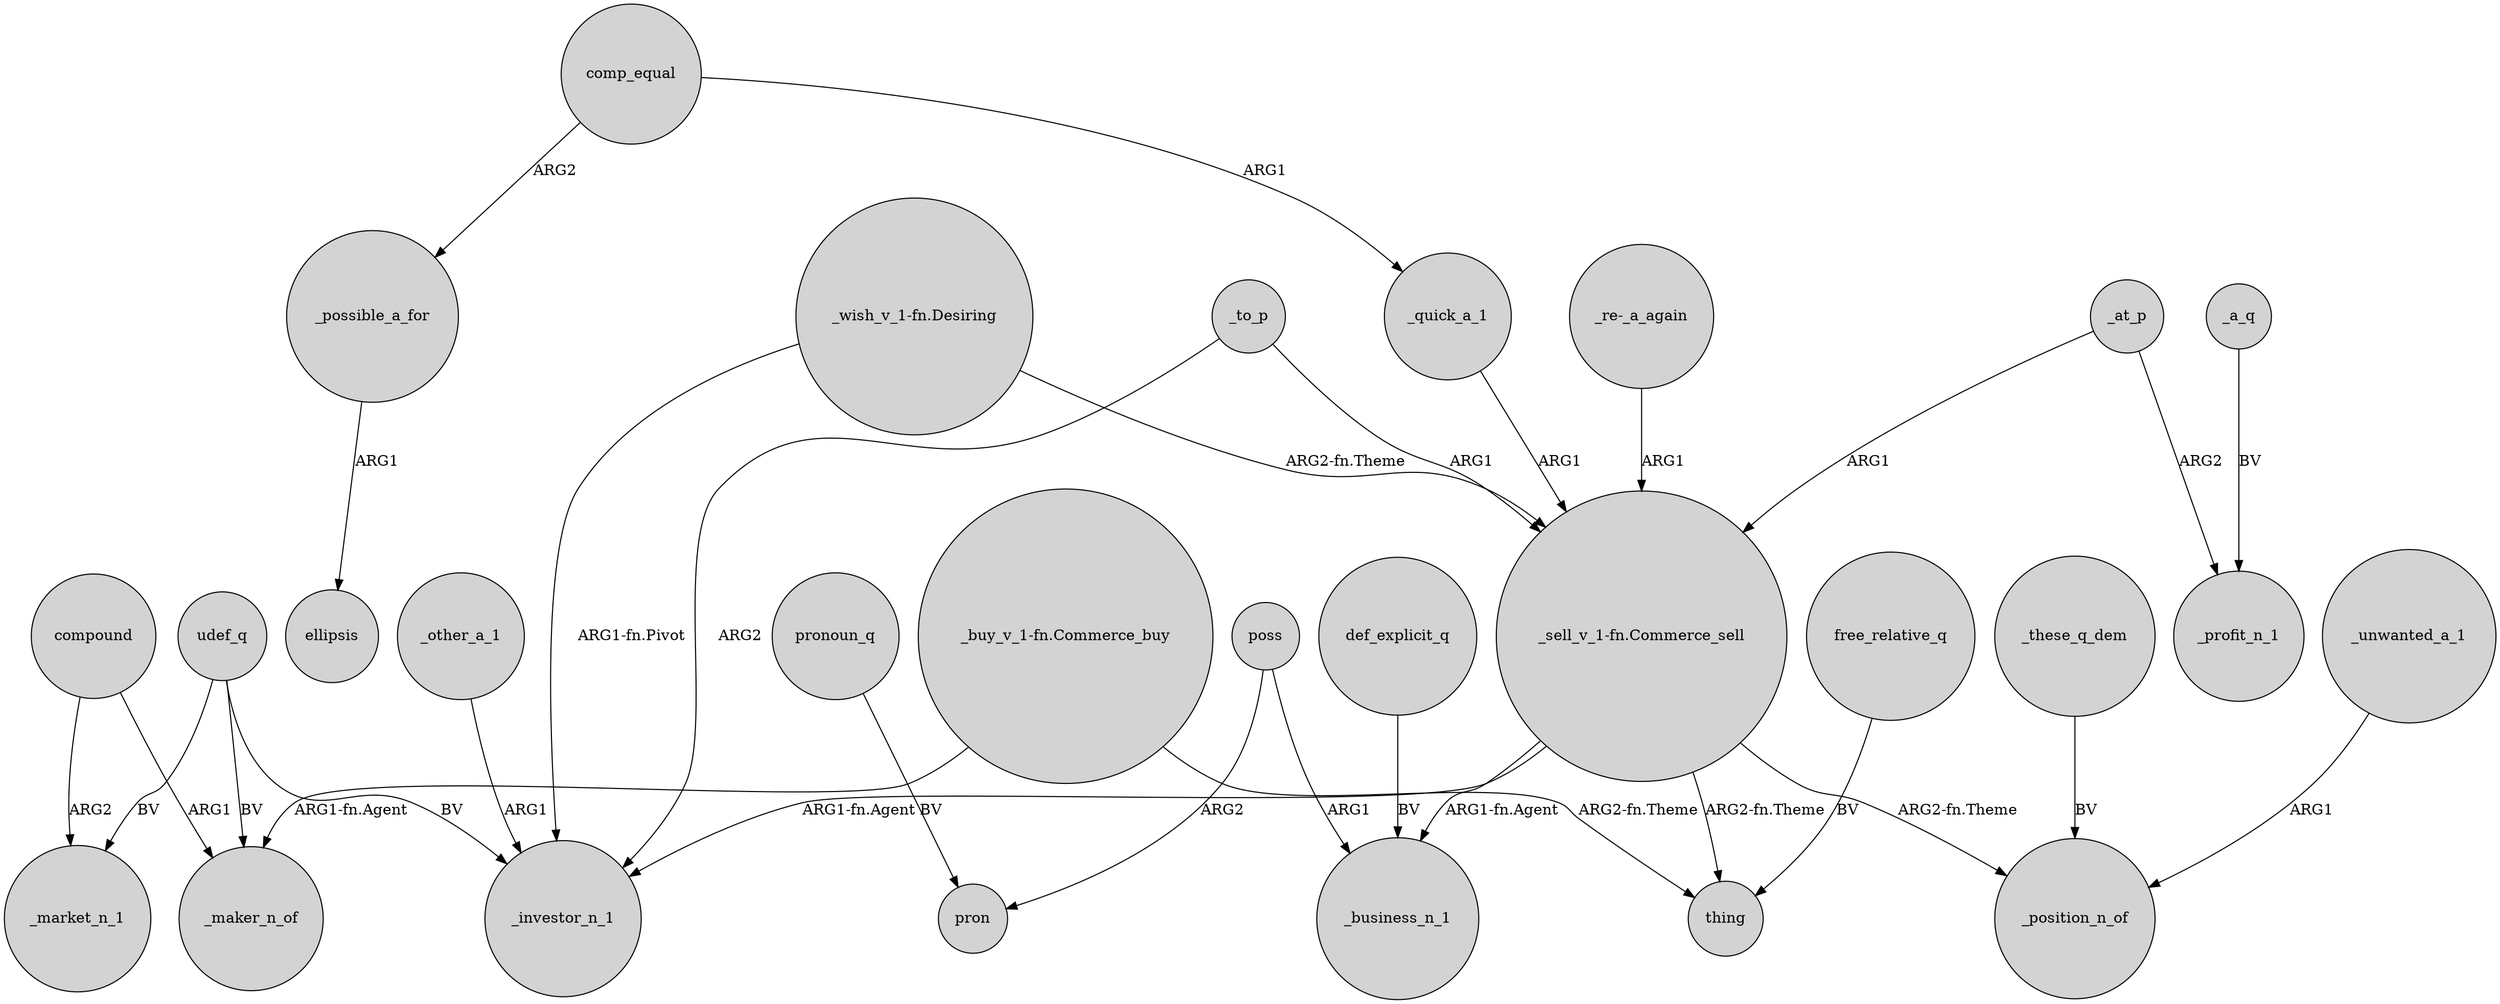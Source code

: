 digraph {
	node [shape=circle style=filled]
	compound -> _market_n_1 [label=ARG2]
	_other_a_1 -> _investor_n_1 [label=ARG1]
	_to_p -> _investor_n_1 [label=ARG2]
	poss -> pron [label=ARG2]
	_quick_a_1 -> "_sell_v_1-fn.Commerce_sell" [label=ARG1]
	udef_q -> _investor_n_1 [label=BV]
	_to_p -> "_sell_v_1-fn.Commerce_sell" [label=ARG1]
	"_re-_a_again" -> "_sell_v_1-fn.Commerce_sell" [label=ARG1]
	"_sell_v_1-fn.Commerce_sell" -> _investor_n_1 [label="ARG1-fn.Agent"]
	poss -> _business_n_1 [label=ARG1]
	_at_p -> _profit_n_1 [label=ARG2]
	_possible_a_for -> ellipsis [label=ARG1]
	compound -> _maker_n_of [label=ARG1]
	udef_q -> _market_n_1 [label=BV]
	"_buy_v_1-fn.Commerce_buy" -> _maker_n_of [label="ARG1-fn.Agent"]
	"_sell_v_1-fn.Commerce_sell" -> _business_n_1 [label="ARG1-fn.Agent"]
	comp_equal -> _quick_a_1 [label=ARG1]
	"_wish_v_1-fn.Desiring" -> "_sell_v_1-fn.Commerce_sell" [label="ARG2-fn.Theme"]
	pronoun_q -> pron [label=BV]
	comp_equal -> _possible_a_for [label=ARG2]
	"_sell_v_1-fn.Commerce_sell" -> thing [label="ARG2-fn.Theme"]
	free_relative_q -> thing [label=BV]
	udef_q -> _maker_n_of [label=BV]
	"_buy_v_1-fn.Commerce_buy" -> thing [label="ARG2-fn.Theme"]
	"_sell_v_1-fn.Commerce_sell" -> _position_n_of [label="ARG2-fn.Theme"]
	"_wish_v_1-fn.Desiring" -> _investor_n_1 [label="ARG1-fn.Pivot"]
	_these_q_dem -> _position_n_of [label=BV]
	_unwanted_a_1 -> _position_n_of [label=ARG1]
	_a_q -> _profit_n_1 [label=BV]
	_at_p -> "_sell_v_1-fn.Commerce_sell" [label=ARG1]
	def_explicit_q -> _business_n_1 [label=BV]
}
